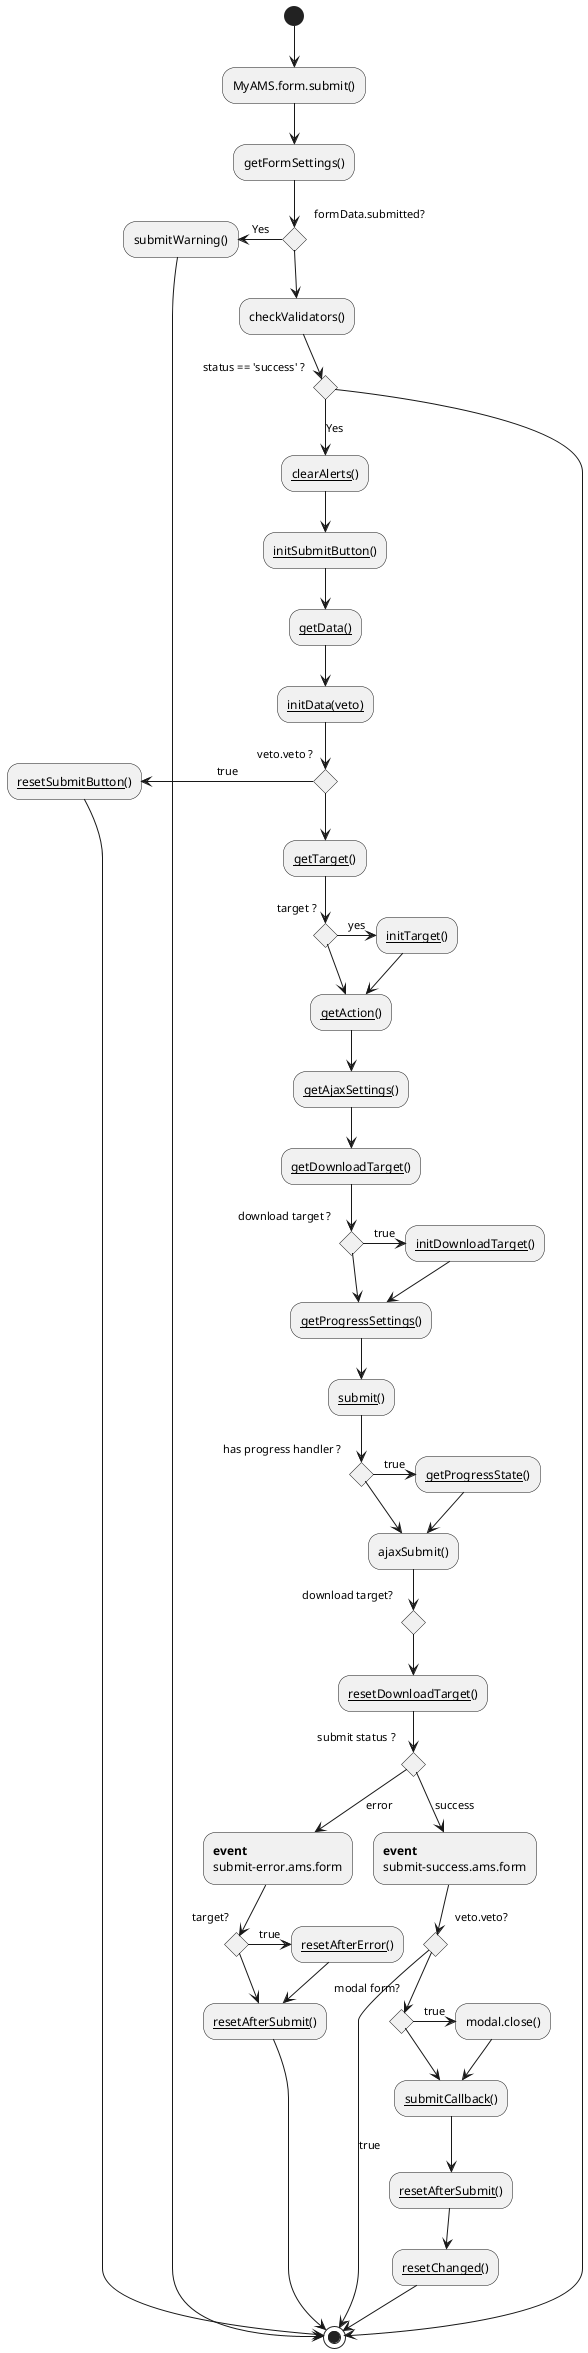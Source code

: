 @startuml

(*) --> "MyAMS.form.submit()"

--> "getFormSettings()"

If "formData.submitted?" then
    -left-> [Yes] submitWarning()
    --> (*)
else
    --> checkValidators()
    If "status == 'success' ?" then
        --> [Yes] "<u>clearAlerts</u>()"
        --> "<u>initSubmitButton</u>()"
        --> "<u>getData()"
        --> "<u>initData(veto)"
        If "veto.veto ?" then
            -left-> [true] "<u>resetSubmitButton</u>()" as rsb1
            --> (*)
        else
            --> "<u>getTarget</u>()"
            If "target ?" then
                -right-> [yes] "<u>initTarget</u>()"
                --> "<u>getAction</u>()"
            else
                --> "<u>getAction</u>()"
            Endif
            --> "<u>getAjaxSettings</u>()"
            --> "<u>getDownloadTarget</u>()"
            If "download target ?" then
                -right-> [true] "<u>initDownloadTarget</u>()"
                --> "<u>getProgressSettings</u>()"
            else
                --> "<u>getProgressSettings</u>()"
            Endif
            --> "<u>submit</u>()"
            If "has progress handler ?" then
                -right-> [true] "<u>getProgressState</u>()"
                --> "ajaxSubmit()"
            else
                --> "ajaxSubmit()"
            Endif
            If "download target?" then
                --> "<u>resetDownloadTarget</u>()"
            End If
            If "submit status ?" then
                --> [success] "<b>event</b>\nsubmit-success.ams.form"
                If "veto.veto?" then
                    -right-> [true] (*)
                else
                    If "modal form?" then
                        -right-> [true] "modal.close()"
                        --> "<u>submitCallback</u>()" as sc
                    else
                        --> sc
                    Endif
                    --> "<u>resetAfterSubmit</u>()" as ras2
                    --> "<u>resetChanged</u>()" as rc2
                    --> (*)
                Endif
            else
                --> [error] "<b>event</b>\nsubmit-error.ams.form"
                If "target?" then
                    -right-> [true] "<u>resetAfterError</u>()" as rae3
                    --> "<u>resetAfterSubmit</u>()" as ras3
                else
                    --> ras3
                Endif
                --> (*)
            Endif
        Endif
    else
        --> (*)
    Endif
Endif

@enduml